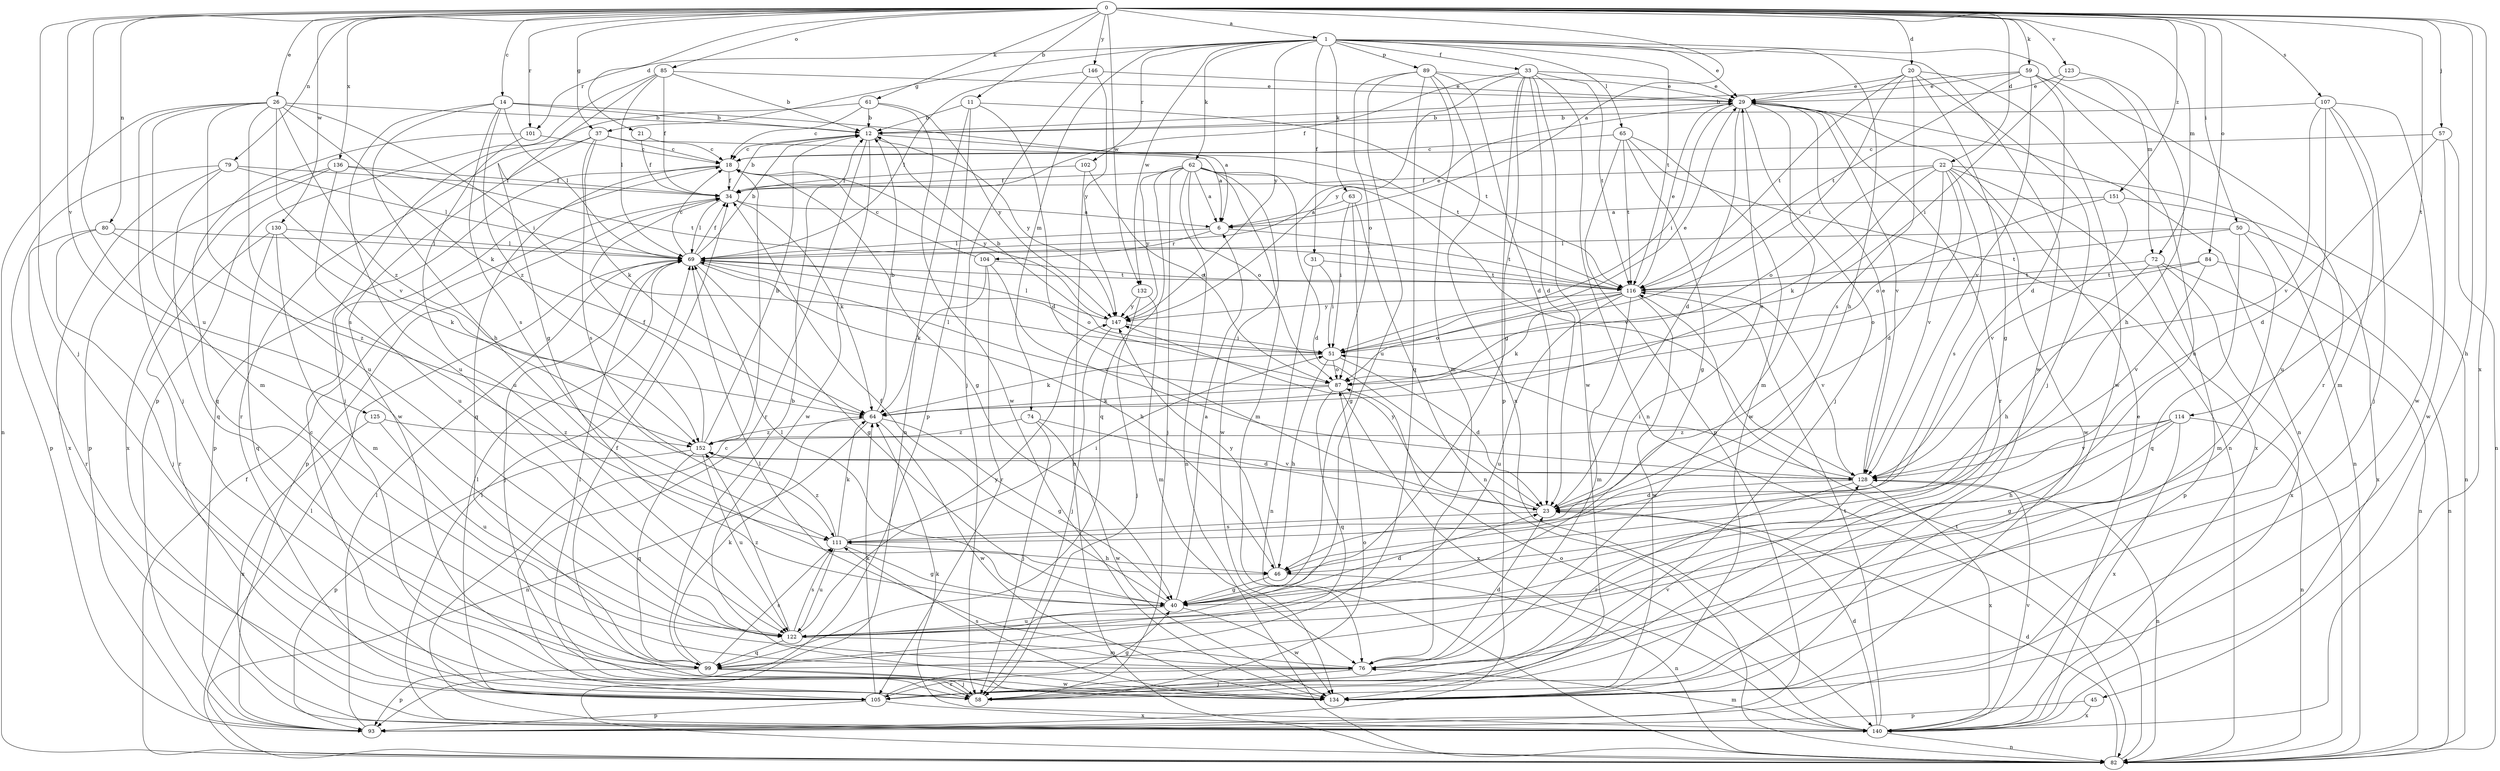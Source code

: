 strict digraph  {
0;
1;
6;
11;
12;
14;
18;
20;
21;
22;
23;
26;
29;
31;
33;
34;
37;
40;
45;
46;
50;
51;
57;
58;
59;
61;
62;
63;
64;
65;
69;
72;
74;
76;
79;
80;
82;
84;
85;
87;
89;
93;
99;
101;
102;
104;
105;
107;
111;
114;
116;
122;
123;
125;
128;
130;
132;
134;
136;
140;
146;
147;
151;
152;
0 -> 1  [label=a];
0 -> 6  [label=a];
0 -> 11  [label=b];
0 -> 14  [label=c];
0 -> 20  [label=d];
0 -> 21  [label=d];
0 -> 22  [label=d];
0 -> 26  [label=e];
0 -> 37  [label=g];
0 -> 45  [label=h];
0 -> 50  [label=i];
0 -> 57  [label=j];
0 -> 58  [label=j];
0 -> 59  [label=k];
0 -> 61  [label=k];
0 -> 72  [label=m];
0 -> 79  [label=n];
0 -> 80  [label=n];
0 -> 84  [label=o];
0 -> 85  [label=o];
0 -> 101  [label=r];
0 -> 107  [label=s];
0 -> 114  [label=t];
0 -> 122  [label=u];
0 -> 123  [label=v];
0 -> 125  [label=v];
0 -> 130  [label=w];
0 -> 132  [label=w];
0 -> 136  [label=x];
0 -> 140  [label=x];
0 -> 146  [label=y];
0 -> 151  [label=z];
1 -> 29  [label=e];
1 -> 31  [label=f];
1 -> 33  [label=f];
1 -> 37  [label=g];
1 -> 46  [label=h];
1 -> 62  [label=k];
1 -> 63  [label=k];
1 -> 65  [label=l];
1 -> 72  [label=m];
1 -> 74  [label=m];
1 -> 89  [label=p];
1 -> 101  [label=r];
1 -> 102  [label=r];
1 -> 116  [label=t];
1 -> 132  [label=w];
1 -> 134  [label=w];
1 -> 147  [label=y];
6 -> 69  [label=l];
6 -> 104  [label=r];
6 -> 116  [label=t];
11 -> 12  [label=b];
11 -> 23  [label=d];
11 -> 82  [label=n];
11 -> 93  [label=p];
11 -> 116  [label=t];
12 -> 18  [label=c];
12 -> 105  [label=r];
12 -> 116  [label=t];
12 -> 134  [label=w];
12 -> 147  [label=y];
14 -> 6  [label=a];
14 -> 12  [label=b];
14 -> 46  [label=h];
14 -> 69  [label=l];
14 -> 111  [label=s];
14 -> 122  [label=u];
14 -> 152  [label=z];
18 -> 34  [label=f];
18 -> 40  [label=g];
18 -> 93  [label=p];
18 -> 99  [label=q];
18 -> 147  [label=y];
20 -> 29  [label=e];
20 -> 40  [label=g];
20 -> 51  [label=i];
20 -> 58  [label=j];
20 -> 111  [label=s];
20 -> 116  [label=t];
20 -> 134  [label=w];
21 -> 18  [label=c];
21 -> 34  [label=f];
22 -> 23  [label=d];
22 -> 34  [label=f];
22 -> 64  [label=k];
22 -> 82  [label=n];
22 -> 87  [label=o];
22 -> 111  [label=s];
22 -> 128  [label=v];
22 -> 134  [label=w];
22 -> 140  [label=x];
23 -> 29  [label=e];
23 -> 111  [label=s];
23 -> 147  [label=y];
26 -> 12  [label=b];
26 -> 51  [label=i];
26 -> 58  [label=j];
26 -> 64  [label=k];
26 -> 76  [label=m];
26 -> 82  [label=n];
26 -> 111  [label=s];
26 -> 122  [label=u];
26 -> 128  [label=v];
26 -> 152  [label=z];
29 -> 12  [label=b];
29 -> 23  [label=d];
29 -> 51  [label=i];
29 -> 58  [label=j];
29 -> 76  [label=m];
29 -> 82  [label=n];
29 -> 105  [label=r];
29 -> 128  [label=v];
31 -> 51  [label=i];
31 -> 82  [label=n];
31 -> 116  [label=t];
33 -> 23  [label=d];
33 -> 29  [label=e];
33 -> 34  [label=f];
33 -> 40  [label=g];
33 -> 82  [label=n];
33 -> 93  [label=p];
33 -> 116  [label=t];
33 -> 134  [label=w];
33 -> 147  [label=y];
34 -> 6  [label=a];
34 -> 12  [label=b];
34 -> 64  [label=k];
34 -> 69  [label=l];
34 -> 93  [label=p];
37 -> 6  [label=a];
37 -> 18  [label=c];
37 -> 64  [label=k];
37 -> 105  [label=r];
37 -> 111  [label=s];
37 -> 134  [label=w];
40 -> 6  [label=a];
40 -> 23  [label=d];
40 -> 34  [label=f];
40 -> 69  [label=l];
40 -> 122  [label=u];
40 -> 134  [label=w];
45 -> 93  [label=p];
45 -> 140  [label=x];
46 -> 40  [label=g];
46 -> 82  [label=n];
46 -> 147  [label=y];
50 -> 69  [label=l];
50 -> 76  [label=m];
50 -> 99  [label=q];
50 -> 116  [label=t];
50 -> 140  [label=x];
51 -> 12  [label=b];
51 -> 23  [label=d];
51 -> 29  [label=e];
51 -> 46  [label=h];
51 -> 64  [label=k];
51 -> 87  [label=o];
57 -> 18  [label=c];
57 -> 23  [label=d];
57 -> 82  [label=n];
57 -> 134  [label=w];
58 -> 69  [label=l];
58 -> 87  [label=o];
59 -> 12  [label=b];
59 -> 23  [label=d];
59 -> 29  [label=e];
59 -> 105  [label=r];
59 -> 116  [label=t];
59 -> 122  [label=u];
59 -> 128  [label=v];
61 -> 12  [label=b];
61 -> 18  [label=c];
61 -> 58  [label=j];
61 -> 134  [label=w];
61 -> 147  [label=y];
62 -> 6  [label=a];
62 -> 23  [label=d];
62 -> 34  [label=f];
62 -> 58  [label=j];
62 -> 76  [label=m];
62 -> 82  [label=n];
62 -> 87  [label=o];
62 -> 99  [label=q];
62 -> 128  [label=v];
62 -> 134  [label=w];
62 -> 147  [label=y];
63 -> 6  [label=a];
63 -> 40  [label=g];
63 -> 51  [label=i];
63 -> 82  [label=n];
64 -> 12  [label=b];
64 -> 40  [label=g];
64 -> 82  [label=n];
64 -> 134  [label=w];
64 -> 152  [label=z];
65 -> 18  [label=c];
65 -> 40  [label=g];
65 -> 82  [label=n];
65 -> 93  [label=p];
65 -> 116  [label=t];
65 -> 134  [label=w];
69 -> 12  [label=b];
69 -> 18  [label=c];
69 -> 29  [label=e];
69 -> 34  [label=f];
69 -> 40  [label=g];
69 -> 46  [label=h];
69 -> 58  [label=j];
69 -> 87  [label=o];
69 -> 116  [label=t];
72 -> 46  [label=h];
72 -> 82  [label=n];
72 -> 93  [label=p];
72 -> 116  [label=t];
72 -> 140  [label=x];
74 -> 23  [label=d];
74 -> 58  [label=j];
74 -> 134  [label=w];
74 -> 152  [label=z];
76 -> 23  [label=d];
76 -> 58  [label=j];
76 -> 69  [label=l];
76 -> 105  [label=r];
79 -> 34  [label=f];
79 -> 69  [label=l];
79 -> 93  [label=p];
79 -> 99  [label=q];
79 -> 140  [label=x];
80 -> 58  [label=j];
80 -> 69  [label=l];
80 -> 105  [label=r];
80 -> 152  [label=z];
82 -> 23  [label=d];
82 -> 34  [label=f];
82 -> 69  [label=l];
82 -> 116  [label=t];
84 -> 82  [label=n];
84 -> 87  [label=o];
84 -> 116  [label=t];
84 -> 128  [label=v];
85 -> 12  [label=b];
85 -> 29  [label=e];
85 -> 34  [label=f];
85 -> 40  [label=g];
85 -> 69  [label=l];
85 -> 93  [label=p];
87 -> 64  [label=k];
87 -> 69  [label=l];
87 -> 99  [label=q];
87 -> 140  [label=x];
89 -> 23  [label=d];
89 -> 29  [label=e];
89 -> 76  [label=m];
89 -> 87  [label=o];
89 -> 99  [label=q];
89 -> 122  [label=u];
89 -> 140  [label=x];
93 -> 69  [label=l];
99 -> 12  [label=b];
99 -> 58  [label=j];
99 -> 64  [label=k];
99 -> 93  [label=p];
99 -> 111  [label=s];
99 -> 134  [label=w];
101 -> 18  [label=c];
101 -> 99  [label=q];
101 -> 122  [label=u];
102 -> 34  [label=f];
102 -> 82  [label=n];
102 -> 87  [label=o];
104 -> 18  [label=c];
104 -> 64  [label=k];
104 -> 105  [label=r];
104 -> 116  [label=t];
104 -> 128  [label=v];
105 -> 18  [label=c];
105 -> 40  [label=g];
105 -> 64  [label=k];
105 -> 69  [label=l];
105 -> 93  [label=p];
105 -> 128  [label=v];
105 -> 140  [label=x];
107 -> 12  [label=b];
107 -> 58  [label=j];
107 -> 76  [label=m];
107 -> 122  [label=u];
107 -> 128  [label=v];
107 -> 134  [label=w];
111 -> 40  [label=g];
111 -> 46  [label=h];
111 -> 51  [label=i];
111 -> 64  [label=k];
111 -> 122  [label=u];
111 -> 152  [label=z];
114 -> 40  [label=g];
114 -> 46  [label=h];
114 -> 82  [label=n];
114 -> 128  [label=v];
114 -> 140  [label=x];
114 -> 152  [label=z];
116 -> 29  [label=e];
116 -> 64  [label=k];
116 -> 76  [label=m];
116 -> 87  [label=o];
116 -> 122  [label=u];
116 -> 128  [label=v];
116 -> 134  [label=w];
116 -> 147  [label=y];
122 -> 76  [label=m];
122 -> 99  [label=q];
122 -> 111  [label=s];
122 -> 147  [label=y];
122 -> 152  [label=z];
123 -> 29  [label=e];
123 -> 46  [label=h];
123 -> 51  [label=i];
125 -> 122  [label=u];
125 -> 140  [label=x];
125 -> 152  [label=z];
128 -> 23  [label=d];
128 -> 29  [label=e];
128 -> 51  [label=i];
128 -> 82  [label=n];
128 -> 105  [label=r];
128 -> 140  [label=x];
130 -> 64  [label=k];
130 -> 69  [label=l];
130 -> 76  [label=m];
130 -> 99  [label=q];
130 -> 105  [label=r];
132 -> 58  [label=j];
132 -> 76  [label=m];
132 -> 147  [label=y];
134 -> 34  [label=f];
134 -> 111  [label=s];
136 -> 34  [label=f];
136 -> 93  [label=p];
136 -> 116  [label=t];
136 -> 122  [label=u];
136 -> 140  [label=x];
140 -> 18  [label=c];
140 -> 23  [label=d];
140 -> 29  [label=e];
140 -> 64  [label=k];
140 -> 69  [label=l];
140 -> 76  [label=m];
140 -> 82  [label=n];
140 -> 87  [label=o];
140 -> 116  [label=t];
140 -> 128  [label=v];
146 -> 29  [label=e];
146 -> 58  [label=j];
146 -> 69  [label=l];
146 -> 147  [label=y];
147 -> 51  [label=i];
147 -> 58  [label=j];
147 -> 69  [label=l];
151 -> 6  [label=a];
151 -> 82  [label=n];
151 -> 87  [label=o];
151 -> 128  [label=v];
152 -> 12  [label=b];
152 -> 34  [label=f];
152 -> 93  [label=p];
152 -> 99  [label=q];
152 -> 122  [label=u];
152 -> 128  [label=v];
}
